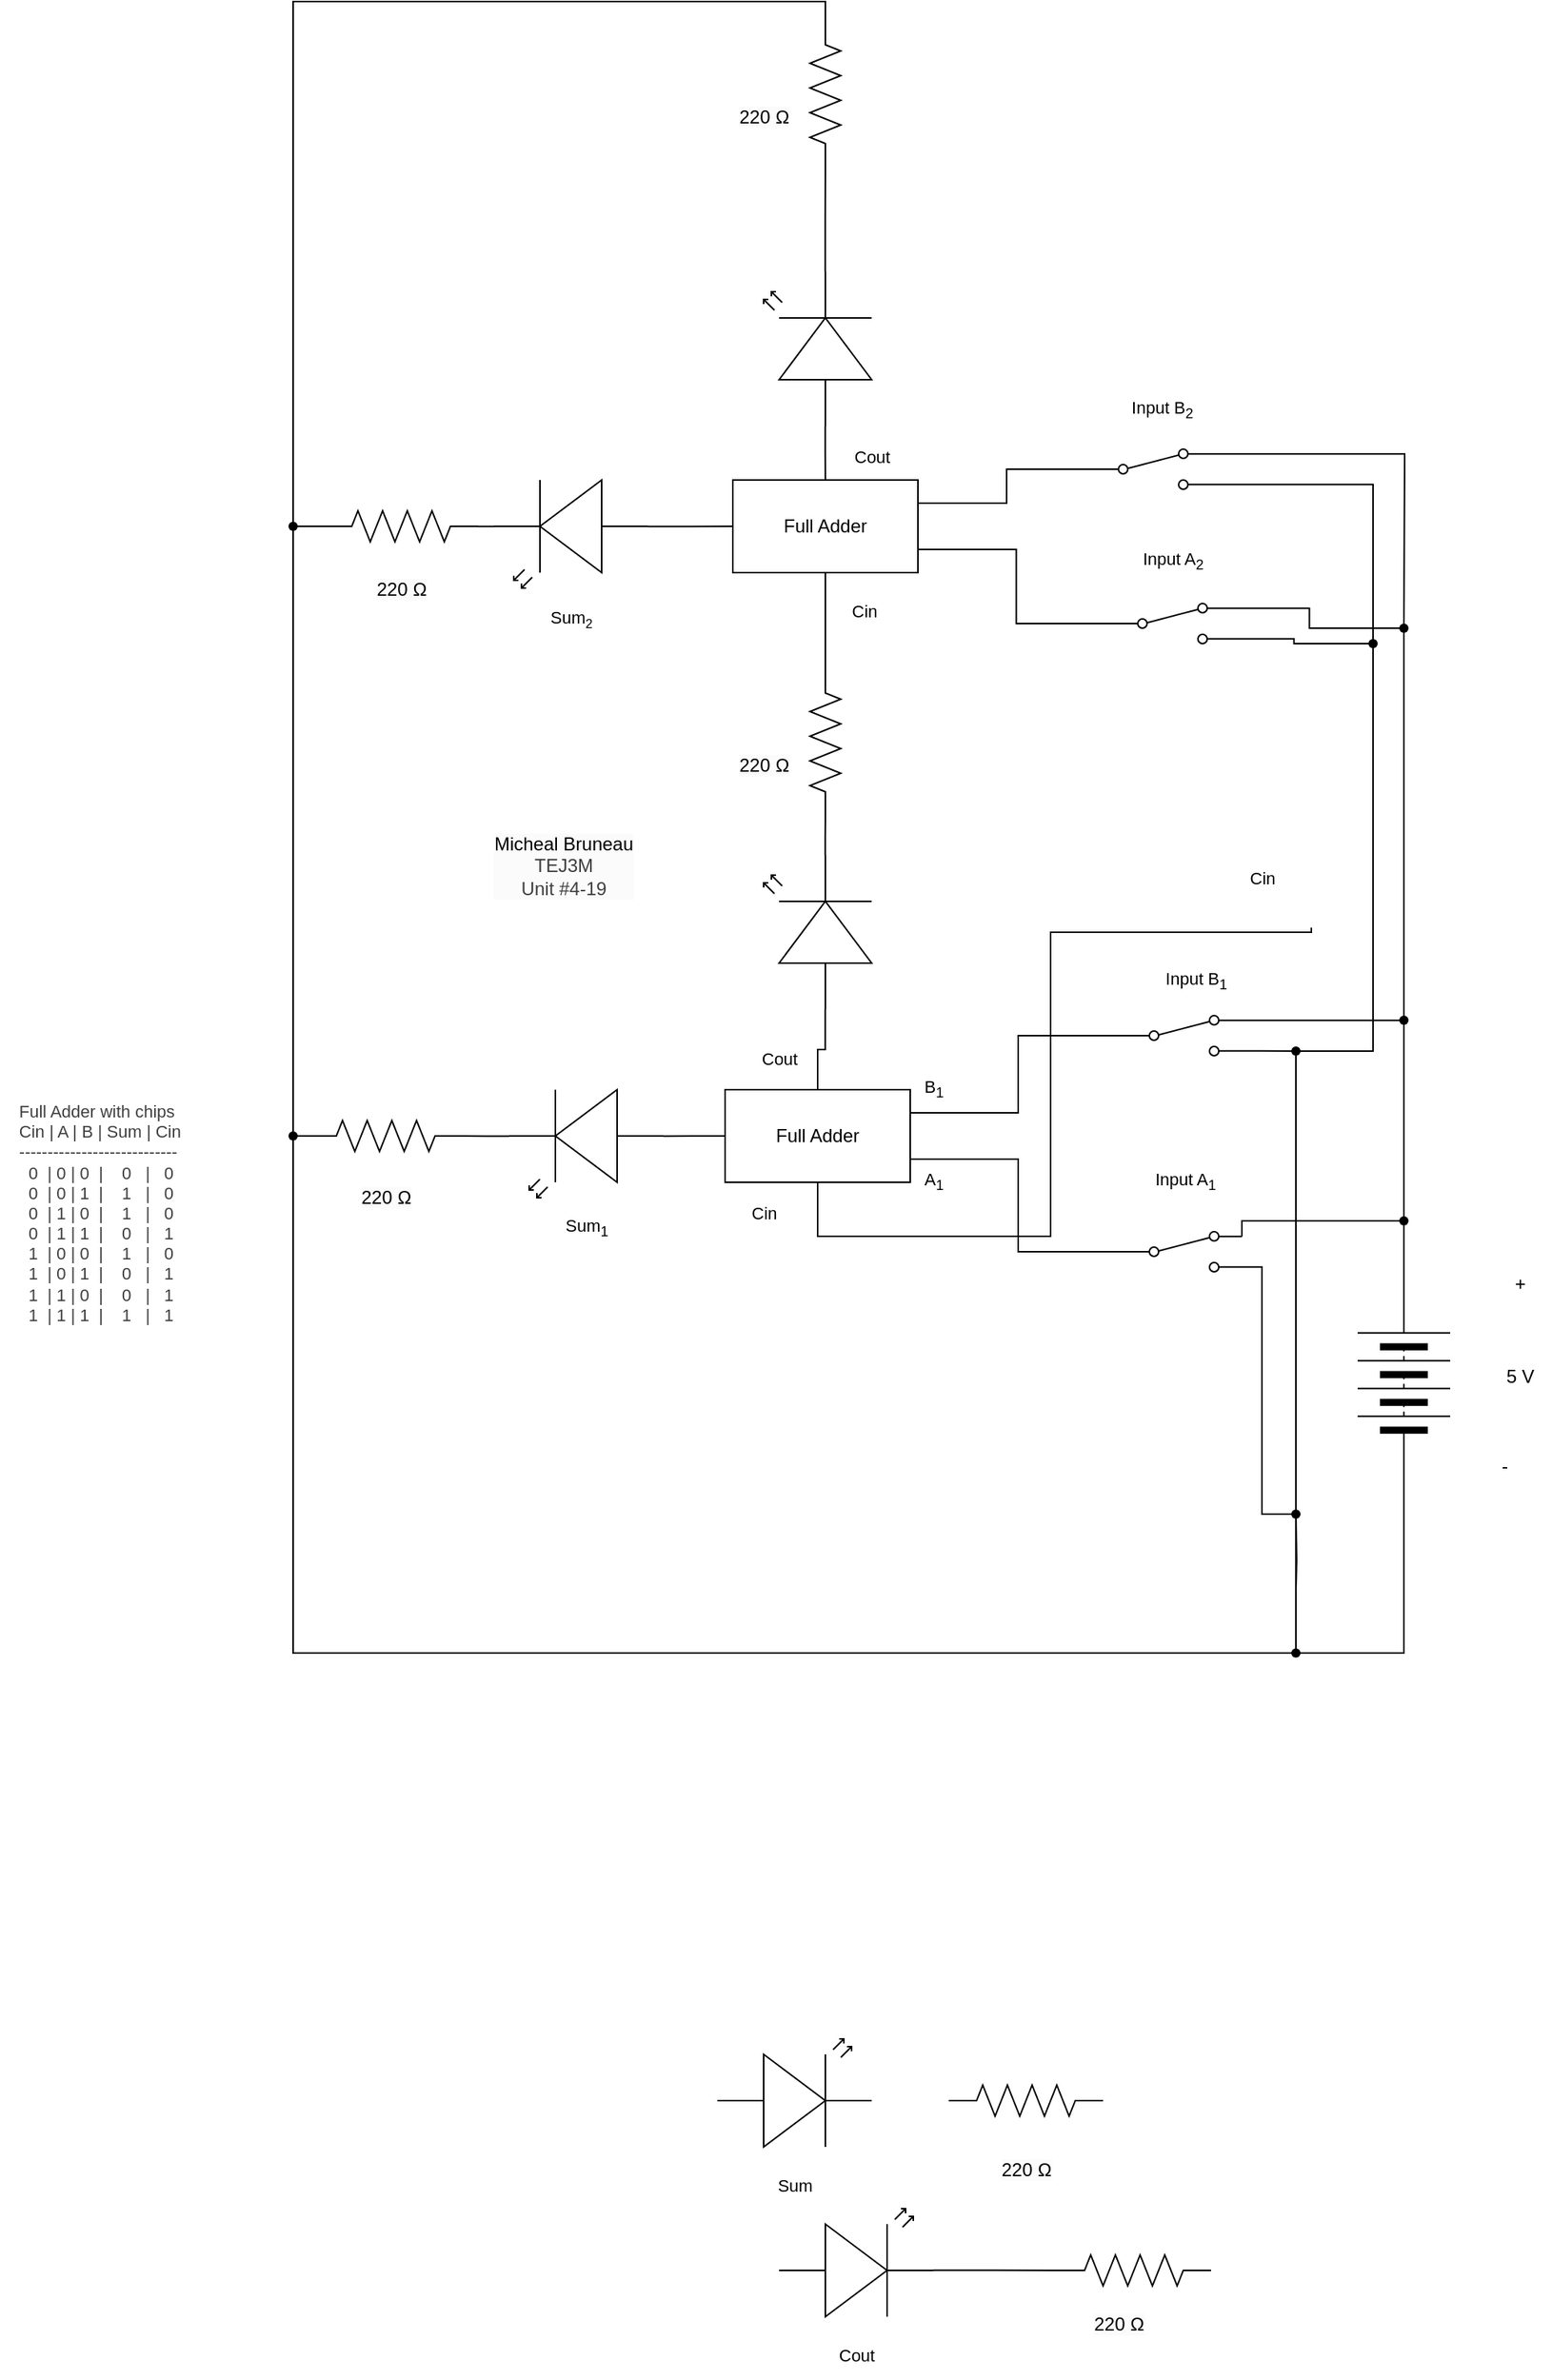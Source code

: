 <mxfile>
    <diagram id="C8gcmltnKamyk3edM6ce" name="Page-1">
        <mxGraphModel dx="1359" dy="1517" grid="1" gridSize="10" guides="1" tooltips="1" connect="1" arrows="1" fold="1" page="1" pageScale="1" pageWidth="827" pageHeight="1169" math="0" shadow="0">
            <root>
                <mxCell id="0"/>
                <mxCell id="1" parent="0"/>
                <mxCell id="12" value="&lt;span style=&quot;scrollbar-color: rgb(226, 226, 226) rgb(251, 251, 251); background-color: rgb(251, 251, 251); color: rgb(0, 0, 0);&quot;&gt;Micheal Bruneau&lt;/span&gt;&lt;div style=&quot;scrollbar-color: rgb(226, 226, 226) rgb(251, 251, 251); background-color: rgb(251, 251, 251); color: rgb(63, 63, 63);&quot;&gt;TEJ3M&lt;/div&gt;&lt;div style=&quot;scrollbar-color: rgb(226, 226, 226) rgb(251, 251, 251); background-color: rgb(251, 251, 251); color: rgb(63, 63, 63);&quot;&gt;Unit #4-19&lt;/div&gt;" style="text;html=1;align=center;verticalAlign=middle;resizable=0;points=[];autosize=1;strokeColor=none;fillColor=none;" parent="1" vertex="1">
                    <mxGeometry x="180" y="190" width="110" height="60" as="geometry"/>
                </mxCell>
                <mxCell id="13" value="&lt;div style=&quot;scrollbar-color: rgb(226, 226, 226) rgb(251, 251, 251); font-size: 11px; text-align: left; color: rgb(63, 63, 63);&quot;&gt;&lt;span style=&quot;background-color: rgb(255, 255, 255);&quot;&gt;Full Adder with chips&lt;/span&gt;&lt;/div&gt;&lt;div style=&quot;scrollbar-color: rgb(226, 226, 226) rgb(251, 251, 251); font-size: 11px; text-align: left; color: rgb(63, 63, 63);&quot;&gt;&lt;span style=&quot;color: light-dark(rgb(63, 63, 63), rgb(183, 183, 183));&quot;&gt;Cin | A | B | Sum | Cin&lt;/span&gt;&lt;/div&gt;&lt;div style=&quot;color: rgb(63, 63, 63); scrollbar-color: rgb(226, 226, 226) rgb(251, 251, 251); font-size: 11px; text-align: left;&quot;&gt;----------------------------&lt;/div&gt;&lt;div style=&quot;color: rgb(63, 63, 63); scrollbar-color: rgb(226, 226, 226) rgb(251, 251, 251); font-size: 11px; text-align: left;&quot;&gt;&amp;nbsp; 0&amp;nbsp; | 0 | 0&amp;nbsp; |&amp;nbsp; &amp;nbsp; 0&amp;nbsp; &amp;nbsp;|&amp;nbsp; &amp;nbsp;0&lt;/div&gt;&lt;div style=&quot;color: rgb(63, 63, 63); scrollbar-color: rgb(226, 226, 226) rgb(251, 251, 251); font-size: 11px; text-align: left;&quot;&gt;&amp;nbsp; 0&amp;nbsp; | 0 | 1&amp;nbsp; |&amp;nbsp; &amp;nbsp; 1&amp;nbsp; &amp;nbsp;|&amp;nbsp; &amp;nbsp;0&lt;/div&gt;&lt;div style=&quot;color: rgb(63, 63, 63); scrollbar-color: rgb(226, 226, 226) rgb(251, 251, 251); font-size: 11px; text-align: left;&quot;&gt;&amp;nbsp; 0&amp;nbsp; | 1 | 0&amp;nbsp; |&amp;nbsp; &amp;nbsp; 1&amp;nbsp; &amp;nbsp;|&amp;nbsp; &amp;nbsp;0&lt;/div&gt;&lt;div style=&quot;color: rgb(63, 63, 63); scrollbar-color: rgb(226, 226, 226) rgb(251, 251, 251); font-size: 11px; text-align: left;&quot;&gt;&amp;nbsp; 0&amp;nbsp; | 1 | 1&amp;nbsp; |&amp;nbsp; &amp;nbsp; 0&amp;nbsp; &amp;nbsp;|&amp;nbsp; &amp;nbsp;1&lt;/div&gt;&lt;div style=&quot;color: rgb(63, 63, 63); scrollbar-color: rgb(226, 226, 226) rgb(251, 251, 251); font-size: 11px; text-align: left;&quot;&gt;&amp;nbsp; 1&amp;nbsp; | 0 | 0&amp;nbsp; |&amp;nbsp; &amp;nbsp; 1&amp;nbsp; &amp;nbsp;|&amp;nbsp; &amp;nbsp;0&lt;/div&gt;&lt;div style=&quot;color: rgb(63, 63, 63); scrollbar-color: rgb(226, 226, 226) rgb(251, 251, 251); font-size: 11px; text-align: left;&quot;&gt;&amp;nbsp; 1&amp;nbsp; | 0 | 1&amp;nbsp; |&amp;nbsp; &amp;nbsp; 0&amp;nbsp; &amp;nbsp;|&amp;nbsp; &amp;nbsp;1&lt;/div&gt;&lt;div style=&quot;color: rgb(63, 63, 63); scrollbar-color: rgb(226, 226, 226) rgb(251, 251, 251); font-size: 11px; text-align: left;&quot;&gt;&amp;nbsp; 1&amp;nbsp; | 1 | 0&amp;nbsp; |&amp;nbsp; &amp;nbsp; 0&amp;nbsp; &amp;nbsp;|&amp;nbsp; &amp;nbsp;1&lt;/div&gt;&lt;div style=&quot;color: rgb(63, 63, 63); scrollbar-color: rgb(226, 226, 226) rgb(251, 251, 251); font-size: 11px; text-align: left;&quot;&gt;&amp;nbsp; 1&amp;nbsp; | 1 | 1&amp;nbsp; |&amp;nbsp; &amp;nbsp; 1&amp;nbsp; &amp;nbsp;|&amp;nbsp; &amp;nbsp;1&amp;nbsp;&amp;nbsp;&lt;/div&gt;" style="text;html=1;align=center;verticalAlign=middle;resizable=0;points=[];autosize=1;strokeColor=none;fillColor=none;" parent="1" vertex="1">
                    <mxGeometry x="-130" y="365" width="130" height="160" as="geometry"/>
                </mxCell>
                <mxCell id="14" style="edgeStyle=orthogonalEdgeStyle;html=1;exitX=1;exitY=0.5;exitDx=0;exitDy=0;endArrow=none;endFill=0;rounded=0;entryX=1;entryY=0.12;entryDx=0;entryDy=0;" parent="1" source="15" target="29" edge="1">
                    <mxGeometry relative="1" as="geometry">
                        <mxPoint x="780" y="325" as="targetPoint"/>
                        <Array as="points">
                            <mxPoint x="780" y="320"/>
                        </Array>
                    </mxGeometry>
                </mxCell>
                <mxCell id="15" value="" style="pointerEvents=1;verticalLabelPosition=bottom;shadow=0;dashed=0;align=center;html=1;verticalAlign=top;shape=mxgraph.electrical.miscellaneous.batteryStack;rotation=-90;" parent="1" vertex="1">
                    <mxGeometry x="730" y="525" width="100" height="60" as="geometry"/>
                </mxCell>
                <mxCell id="16" value="+" style="text;html=1;align=center;verticalAlign=middle;resizable=0;points=[];autosize=1;strokeColor=none;fillColor=none;" parent="1" vertex="1">
                    <mxGeometry x="840" y="476" width="30" height="30" as="geometry"/>
                </mxCell>
                <mxCell id="17" value="-" style="text;html=1;align=center;verticalAlign=middle;resizable=0;points=[];autosize=1;strokeColor=none;fillColor=none;" parent="1" vertex="1">
                    <mxGeometry x="830" y="594" width="30" height="30" as="geometry"/>
                </mxCell>
                <mxCell id="18" value="5 V" style="text;html=1;align=center;verticalAlign=middle;resizable=0;points=[];autosize=1;strokeColor=none;fillColor=none;" parent="1" vertex="1">
                    <mxGeometry x="835" y="536" width="40" height="30" as="geometry"/>
                </mxCell>
                <mxCell id="19" style="edgeStyle=orthogonalEdgeStyle;shape=connector;curved=0;rounded=0;html=1;exitDx=0;exitDy=0;exitPerimeter=0;strokeColor=default;align=center;verticalAlign=middle;fontFamily=Helvetica;fontSize=11;fontColor=default;labelBackgroundColor=default;endArrow=none;endFill=0;entryX=1;entryY=0.88;entryDx=0;entryDy=0;" parent="1" source="30" target="26" edge="1">
                    <mxGeometry relative="1" as="geometry">
                        <mxPoint x="690" y="490" as="targetPoint"/>
                        <Array as="points">
                            <mxPoint x="688" y="640"/>
                            <mxPoint x="688" y="480"/>
                        </Array>
                    </mxGeometry>
                </mxCell>
                <mxCell id="20" value="" style="shape=waypoint;sketch=0;fillStyle=solid;size=6;pointerEvents=1;points=[];fillColor=none;resizable=0;rotatable=0;perimeter=centerPerimeter;snapToPoint=1;fontFamily=Helvetica;fontSize=11;fontColor=default;labelBackgroundColor=default;" parent="1" vertex="1">
                    <mxGeometry x="770" y="440" width="20" height="20" as="geometry"/>
                </mxCell>
                <mxCell id="21" style="edgeStyle=orthogonalEdgeStyle;shape=connector;curved=0;rounded=0;html=1;exitX=1;exitY=0.5;exitDx=0;exitDy=0;entryX=1;entryY=0.12;entryDx=0;entryDy=0;strokeColor=default;align=center;verticalAlign=middle;fontFamily=Helvetica;fontSize=11;fontColor=default;labelBackgroundColor=default;endArrow=none;endFill=0;" parent="1" source="15" target="26" edge="1">
                    <mxGeometry relative="1" as="geometry">
                        <Array as="points">
                            <mxPoint x="780" y="450"/>
                            <mxPoint x="675" y="450"/>
                        </Array>
                        <mxPoint x="690" y="450" as="targetPoint"/>
                    </mxGeometry>
                </mxCell>
                <mxCell id="22" value="Input A&lt;sub&gt;1&lt;/sub&gt;" style="text;html=1;align=center;verticalAlign=middle;resizable=0;points=[];autosize=1;strokeColor=none;fillColor=none;fontFamily=Helvetica;fontSize=11;fontColor=default;labelBackgroundColor=default;" parent="1" vertex="1">
                    <mxGeometry x="607.5" y="410" width="60" height="30" as="geometry"/>
                </mxCell>
                <mxCell id="23" value="&lt;span style=&quot;color: rgb(0, 0, 0); font-size: 12px; background-color: rgb(251, 251, 251);&quot;&gt;220 Ω&lt;/span&gt;" style="text;html=1;align=center;verticalAlign=middle;resizable=0;points=[];autosize=1;strokeColor=none;fillColor=none;fontFamily=Helvetica;fontSize=11;fontColor=default;labelBackgroundColor=default;" parent="1" vertex="1">
                    <mxGeometry x="90" y="420" width="60" height="30" as="geometry"/>
                </mxCell>
                <mxCell id="24" value="Sum&lt;sub&gt;1&lt;/sub&gt;" style="text;html=1;align=center;verticalAlign=middle;resizable=0;points=[];autosize=1;strokeColor=none;fillColor=none;fontFamily=Helvetica;fontSize=11;fontColor=default;labelBackgroundColor=default;" parent="1" vertex="1">
                    <mxGeometry x="225" y="440" width="50" height="30" as="geometry"/>
                </mxCell>
                <mxCell id="150" style="edgeStyle=orthogonalEdgeStyle;html=1;exitX=0;exitY=0.5;exitDx=0;exitDy=0;entryX=1;entryY=0.75;entryDx=0;entryDy=0;rounded=0;endArrow=none;endFill=0;" parent="1" source="26" target="149" edge="1">
                    <mxGeometry relative="1" as="geometry"/>
                </mxCell>
                <mxCell id="26" value="" style="html=1;shape=mxgraph.electrical.electro-mechanical.twoWaySwitch;aspect=fixed;elSwitchState=2;" parent="1" vertex="1">
                    <mxGeometry x="600" y="457" width="75" height="26" as="geometry"/>
                </mxCell>
                <mxCell id="27" value="Input B&lt;sub&gt;1&lt;/sub&gt;" style="text;html=1;align=center;verticalAlign=middle;resizable=0;points=[];autosize=1;strokeColor=none;fillColor=none;fontFamily=Helvetica;fontSize=11;fontColor=default;labelBackgroundColor=default;" parent="1" vertex="1">
                    <mxGeometry x="615" y="280" width="60" height="30" as="geometry"/>
                </mxCell>
                <mxCell id="152" style="edgeStyle=orthogonalEdgeStyle;shape=connector;rounded=0;html=1;exitX=0;exitY=0.5;exitDx=0;exitDy=0;entryX=1;entryY=0.25;entryDx=0;entryDy=0;strokeColor=default;align=center;verticalAlign=middle;fontFamily=Helvetica;fontSize=11;fontColor=default;labelBackgroundColor=default;endArrow=none;endFill=0;" parent="1" source="29" target="149" edge="1">
                    <mxGeometry relative="1" as="geometry"/>
                </mxCell>
                <mxCell id="29" value="" style="html=1;shape=mxgraph.electrical.electro-mechanical.twoWaySwitch;aspect=fixed;elSwitchState=2;" parent="1" vertex="1">
                    <mxGeometry x="600" y="317" width="75" height="26" as="geometry"/>
                </mxCell>
                <mxCell id="30" value="" style="shape=waypoint;sketch=0;fillStyle=solid;size=6;pointerEvents=1;points=[];fillColor=none;resizable=0;rotatable=0;perimeter=centerPerimeter;snapToPoint=1;fontFamily=Helvetica;fontSize=11;fontColor=default;labelBackgroundColor=default;" parent="1" vertex="1">
                    <mxGeometry x="700" y="630" width="20" height="20" as="geometry"/>
                </mxCell>
                <mxCell id="33" value="" style="verticalLabelPosition=bottom;shadow=0;dashed=0;align=center;html=1;verticalAlign=top;shape=mxgraph.electrical.opto_electronics.led_2;pointerEvents=1;rotation=-180;" parent="1" vertex="1">
                    <mxGeometry x="200" y="365" width="100" height="70" as="geometry"/>
                </mxCell>
                <mxCell id="41" value="&lt;span style=&quot;color: rgb(0, 0, 0); font-size: 12px; background-color: rgb(251, 251, 251);&quot;&gt;220 Ω&lt;/span&gt;" style="text;html=1;align=center;verticalAlign=middle;resizable=0;points=[];autosize=1;strokeColor=none;fillColor=none;fontFamily=Helvetica;fontSize=11;fontColor=default;labelBackgroundColor=default;" parent="1" vertex="1">
                    <mxGeometry x="335" y="140" width="60" height="30" as="geometry"/>
                </mxCell>
                <mxCell id="42" value="Cout" style="text;html=1;align=center;verticalAlign=middle;resizable=0;points=[];autosize=1;strokeColor=none;fillColor=none;fontFamily=Helvetica;fontSize=11;fontColor=default;labelBackgroundColor=default;" parent="1" vertex="1">
                    <mxGeometry x="350" y="330" width="50" height="30" as="geometry"/>
                </mxCell>
                <mxCell id="167" style="edgeStyle=orthogonalEdgeStyle;shape=connector;rounded=0;html=1;exitX=0;exitY=0.5;exitDx=0;exitDy=0;exitPerimeter=0;entryX=0.5;entryY=1;entryDx=0;entryDy=0;strokeColor=default;align=center;verticalAlign=middle;fontFamily=Helvetica;fontSize=11;fontColor=default;labelBackgroundColor=default;endArrow=none;endFill=0;" parent="1" source="43" target="160" edge="1">
                    <mxGeometry relative="1" as="geometry"/>
                </mxCell>
                <mxCell id="43" value="" style="pointerEvents=1;verticalLabelPosition=bottom;shadow=0;dashed=0;align=center;html=1;verticalAlign=top;shape=mxgraph.electrical.resistors.resistor_2;rotation=90;" parent="1" vertex="1">
                    <mxGeometry x="355" y="130" width="100" height="20" as="geometry"/>
                </mxCell>
                <mxCell id="44" value="" style="verticalLabelPosition=bottom;shadow=0;dashed=0;align=center;html=1;verticalAlign=top;shape=mxgraph.electrical.opto_electronics.led_2;pointerEvents=1;rotation=-90;" parent="1" vertex="1">
                    <mxGeometry x="350" y="228" width="100" height="70" as="geometry"/>
                </mxCell>
                <mxCell id="49" style="edgeStyle=orthogonalEdgeStyle;shape=connector;rounded=0;html=1;exitDx=0;exitDy=0;entryX=0.386;entryY=0.152;entryDx=0;entryDy=0;entryPerimeter=0;strokeColor=default;align=center;verticalAlign=middle;fontFamily=Helvetica;fontSize=11;fontColor=default;labelBackgroundColor=default;endArrow=none;endFill=0;" parent="1" target="30" edge="1">
                    <mxGeometry relative="1" as="geometry">
                        <mxPoint x="710.0" y="690.0" as="sourcePoint"/>
                    </mxGeometry>
                </mxCell>
                <mxCell id="50" value="" style="edgeStyle=orthogonalEdgeStyle;shape=connector;rounded=0;html=1;exitDx=0;exitDy=0;entryDx=0;entryDy=0;entryPerimeter=0;strokeColor=default;align=center;verticalAlign=middle;fontFamily=Helvetica;fontSize=11;fontColor=default;labelBackgroundColor=default;endArrow=none;endFill=0;entryX=0.75;entryY=0.15;" parent="1" source="193" target="190" edge="1">
                    <mxGeometry relative="1" as="geometry">
                        <mxPoint x="675" y="355" as="sourcePoint"/>
                        <mxPoint x="710.0" y="690.0" as="targetPoint"/>
                    </mxGeometry>
                </mxCell>
                <mxCell id="163" style="edgeStyle=orthogonalEdgeStyle;shape=connector;rounded=0;html=1;entryX=0.5;entryY=1;entryDx=0;entryDy=0;strokeColor=default;align=center;verticalAlign=middle;fontFamily=Helvetica;fontSize=11;fontColor=default;labelBackgroundColor=default;endArrow=none;endFill=0;" parent="1" target="149" edge="1">
                    <mxGeometry relative="1" as="geometry">
                        <Array as="points">
                            <mxPoint x="551" y="263"/>
                            <mxPoint x="551" y="460"/>
                            <mxPoint x="400" y="460"/>
                        </Array>
                        <mxPoint x="720" y="260" as="sourcePoint"/>
                    </mxGeometry>
                </mxCell>
                <mxCell id="53" value="Cin" style="text;html=1;align=center;verticalAlign=middle;resizable=0;points=[];autosize=1;strokeColor=none;fillColor=none;fontFamily=Helvetica;fontSize=11;fontColor=default;labelBackgroundColor=default;" parent="1" vertex="1">
                    <mxGeometry x="667.5" y="213" width="40" height="30" as="geometry"/>
                </mxCell>
                <mxCell id="54" value="" style="shape=waypoint;sketch=0;fillStyle=solid;size=6;pointerEvents=1;points=[];fillColor=none;resizable=0;rotatable=0;perimeter=centerPerimeter;snapToPoint=1;fontFamily=Helvetica;fontSize=11;fontColor=default;labelBackgroundColor=default;" parent="1" vertex="1">
                    <mxGeometry x="770" y="310" width="20" height="20" as="geometry"/>
                </mxCell>
                <mxCell id="169" style="edgeStyle=orthogonalEdgeStyle;shape=connector;rounded=0;html=1;exitX=0;exitY=0.5;exitDx=0;exitDy=0;exitPerimeter=0;strokeColor=default;align=center;verticalAlign=middle;fontFamily=Helvetica;fontSize=11;fontColor=default;labelBackgroundColor=default;endArrow=none;endFill=0;entryX=0;entryY=0.5;entryDx=0;entryDy=0;" parent="1" source="139" target="15" edge="1">
                    <mxGeometry relative="1" as="geometry">
                        <mxPoint x="890.476" y="660" as="targetPoint"/>
                        <Array as="points">
                            <mxPoint x="60" y="395"/>
                            <mxPoint x="60" y="730"/>
                            <mxPoint x="780" y="730"/>
                        </Array>
                    </mxGeometry>
                </mxCell>
                <mxCell id="139" value="" style="pointerEvents=1;verticalLabelPosition=bottom;shadow=0;dashed=0;align=center;html=1;verticalAlign=top;shape=mxgraph.electrical.resistors.resistor_2;" parent="1" vertex="1">
                    <mxGeometry x="70" y="385" width="100" height="20" as="geometry"/>
                </mxCell>
                <mxCell id="140" value="&lt;span style=&quot;color: rgb(0, 0, 0); font-size: 12px; background-color: rgb(251, 251, 251);&quot;&gt;220 Ω&lt;/span&gt;" style="text;html=1;align=center;verticalAlign=middle;resizable=0;points=[];autosize=1;strokeColor=none;fillColor=none;fontFamily=Helvetica;fontSize=11;fontColor=default;labelBackgroundColor=default;" parent="1" vertex="1">
                    <mxGeometry x="505" y="1050" width="60" height="30" as="geometry"/>
                </mxCell>
                <mxCell id="141" value="Sum" style="text;html=1;align=center;verticalAlign=middle;resizable=0;points=[];autosize=1;strokeColor=none;fillColor=none;fontFamily=Helvetica;fontSize=11;fontColor=default;labelBackgroundColor=default;" parent="1" vertex="1">
                    <mxGeometry x="360" y="1060" width="50" height="30" as="geometry"/>
                </mxCell>
                <mxCell id="142" value="" style="verticalLabelPosition=bottom;shadow=0;dashed=0;align=center;html=1;verticalAlign=top;shape=mxgraph.electrical.opto_electronics.led_2;pointerEvents=1;" parent="1" vertex="1">
                    <mxGeometry x="335" y="980" width="100" height="70" as="geometry"/>
                </mxCell>
                <mxCell id="143" value="&lt;span style=&quot;color: rgb(0, 0, 0); font-size: 12px; background-color: rgb(251, 251, 251);&quot;&gt;220 Ω&lt;/span&gt;" style="text;html=1;align=center;verticalAlign=middle;resizable=0;points=[];autosize=1;strokeColor=none;fillColor=none;fontFamily=Helvetica;fontSize=11;fontColor=default;labelBackgroundColor=default;" parent="1" vertex="1">
                    <mxGeometry x="565" y="1150" width="60" height="30" as="geometry"/>
                </mxCell>
                <mxCell id="144" value="Cout" style="text;html=1;align=center;verticalAlign=middle;resizable=0;points=[];autosize=1;strokeColor=none;fillColor=none;fontFamily=Helvetica;fontSize=11;fontColor=default;labelBackgroundColor=default;" parent="1" vertex="1">
                    <mxGeometry x="400" y="1170" width="50" height="30" as="geometry"/>
                </mxCell>
                <mxCell id="145" value="" style="pointerEvents=1;verticalLabelPosition=bottom;shadow=0;dashed=0;align=center;html=1;verticalAlign=top;shape=mxgraph.electrical.resistors.resistor_2;" parent="1" vertex="1">
                    <mxGeometry x="555" y="1120" width="100" height="20" as="geometry"/>
                </mxCell>
                <mxCell id="146" value="" style="verticalLabelPosition=bottom;shadow=0;dashed=0;align=center;html=1;verticalAlign=top;shape=mxgraph.electrical.opto_electronics.led_2;pointerEvents=1;" parent="1" vertex="1">
                    <mxGeometry x="375" y="1090" width="100" height="70" as="geometry"/>
                </mxCell>
                <mxCell id="147" style="edgeStyle=orthogonalEdgeStyle;html=1;exitX=1;exitY=0.57;exitDx=0;exitDy=0;exitPerimeter=0;entryX=0;entryY=0.5;entryDx=0;entryDy=0;entryPerimeter=0;rounded=0;endArrow=none;endFill=0;" parent="1" source="146" target="145" edge="1">
                    <mxGeometry relative="1" as="geometry"/>
                </mxCell>
                <mxCell id="148" value="" style="pointerEvents=1;verticalLabelPosition=bottom;shadow=0;dashed=0;align=center;html=1;verticalAlign=top;shape=mxgraph.electrical.resistors.resistor_2;" parent="1" vertex="1">
                    <mxGeometry x="485" y="1010" width="100" height="20" as="geometry"/>
                </mxCell>
                <mxCell id="149" value="Full Adder" style="rounded=0;whiteSpace=wrap;html=1;" parent="1" vertex="1">
                    <mxGeometry x="340" y="365" width="120" height="60" as="geometry"/>
                </mxCell>
                <mxCell id="153" value="A&lt;sub&gt;1&lt;/sub&gt;" style="text;html=1;align=center;verticalAlign=middle;resizable=0;points=[];autosize=1;strokeColor=none;fillColor=none;fontFamily=Helvetica;fontSize=11;fontColor=default;labelBackgroundColor=default;" parent="1" vertex="1">
                    <mxGeometry x="455" y="410" width="40" height="30" as="geometry"/>
                </mxCell>
                <mxCell id="154" value="B&lt;sub&gt;1&lt;/sub&gt;" style="text;html=1;align=center;verticalAlign=middle;resizable=0;points=[];autosize=1;strokeColor=none;fillColor=none;fontFamily=Helvetica;fontSize=11;fontColor=default;labelBackgroundColor=default;" parent="1" vertex="1">
                    <mxGeometry x="455" y="350" width="40" height="30" as="geometry"/>
                </mxCell>
                <mxCell id="156" style="edgeStyle=orthogonalEdgeStyle;shape=connector;rounded=0;html=1;exitX=0;exitY=0.5;exitDx=0;exitDy=0;entryX=0;entryY=0.57;entryDx=0;entryDy=0;entryPerimeter=0;strokeColor=default;align=center;verticalAlign=middle;fontFamily=Helvetica;fontSize=11;fontColor=default;labelBackgroundColor=default;endArrow=none;endFill=0;" parent="1" source="149" target="33" edge="1">
                    <mxGeometry relative="1" as="geometry"/>
                </mxCell>
                <mxCell id="157" style="edgeStyle=orthogonalEdgeStyle;shape=connector;rounded=0;html=1;exitX=1;exitY=0.57;exitDx=0;exitDy=0;exitPerimeter=0;entryX=1;entryY=0.5;entryDx=0;entryDy=0;entryPerimeter=0;strokeColor=default;align=center;verticalAlign=middle;fontFamily=Helvetica;fontSize=11;fontColor=default;labelBackgroundColor=default;endArrow=none;endFill=0;" parent="1" source="33" target="139" edge="1">
                    <mxGeometry relative="1" as="geometry"/>
                </mxCell>
                <mxCell id="188" style="edgeStyle=orthogonalEdgeStyle;shape=connector;rounded=0;html=1;exitDx=0;exitDy=0;entryX=0;entryY=0.5;entryDx=0;entryDy=0;strokeColor=default;align=center;verticalAlign=middle;fontFamily=Helvetica;fontSize=11;fontColor=default;labelBackgroundColor=default;endArrow=none;endFill=0;" parent="1" source="190" target="15" edge="1">
                    <mxGeometry relative="1" as="geometry">
                        <Array as="points">
                            <mxPoint x="780" y="730"/>
                        </Array>
                    </mxGeometry>
                </mxCell>
                <mxCell id="160" value="Full Adder" style="rounded=0;whiteSpace=wrap;html=1;" parent="1" vertex="1">
                    <mxGeometry x="345" y="-30" width="120" height="60" as="geometry"/>
                </mxCell>
                <mxCell id="162" value="Cin" style="text;html=1;align=center;verticalAlign=middle;resizable=0;points=[];autosize=1;strokeColor=none;fillColor=none;fontFamily=Helvetica;fontSize=11;fontColor=default;labelBackgroundColor=default;" parent="1" vertex="1">
                    <mxGeometry x="410" y="40" width="40" height="30" as="geometry"/>
                </mxCell>
                <mxCell id="164" style="edgeStyle=orthogonalEdgeStyle;shape=connector;rounded=0;html=1;exitX=0.5;exitY=0;exitDx=0;exitDy=0;entryX=0;entryY=0.57;entryDx=0;entryDy=0;entryPerimeter=0;strokeColor=default;align=center;verticalAlign=middle;fontFamily=Helvetica;fontSize=11;fontColor=default;labelBackgroundColor=default;endArrow=none;endFill=0;" parent="1" source="149" target="44" edge="1">
                    <mxGeometry relative="1" as="geometry"/>
                </mxCell>
                <mxCell id="166" style="edgeStyle=orthogonalEdgeStyle;shape=connector;rounded=0;html=1;exitX=1;exitY=0.57;exitDx=0;exitDy=0;exitPerimeter=0;entryX=1;entryY=0.5;entryDx=0;entryDy=0;entryPerimeter=0;strokeColor=default;align=center;verticalAlign=middle;fontFamily=Helvetica;fontSize=11;fontColor=default;labelBackgroundColor=default;endArrow=none;endFill=0;" parent="1" source="44" target="43" edge="1">
                    <mxGeometry relative="1" as="geometry"/>
                </mxCell>
                <mxCell id="170" value="Cin" style="text;html=1;align=center;verticalAlign=middle;resizable=0;points=[];autosize=1;strokeColor=none;fillColor=none;fontFamily=Helvetica;fontSize=11;fontColor=default;labelBackgroundColor=default;" parent="1" vertex="1">
                    <mxGeometry x="345" y="430" width="40" height="30" as="geometry"/>
                </mxCell>
                <mxCell id="175" style="edgeStyle=orthogonalEdgeStyle;shape=connector;rounded=0;html=1;exitDx=0;exitDy=0;entryX=0.45;entryY=0.1;entryDx=0;entryDy=0;entryPerimeter=0;strokeColor=default;align=center;verticalAlign=middle;fontFamily=Helvetica;fontSize=11;fontColor=default;labelBackgroundColor=default;endArrow=none;endFill=0;" parent="1" source="183" target="54" edge="1">
                    <mxGeometry relative="1" as="geometry">
                        <mxPoint x="780" y="66" as="sourcePoint"/>
                        <mxPoint x="780" y="253" as="targetPoint"/>
                    </mxGeometry>
                </mxCell>
                <mxCell id="179" value="" style="edgeStyle=orthogonalEdgeStyle;shape=connector;rounded=0;html=1;exitX=1;exitY=0.12;exitDx=0;exitDy=0;entryDx=0;entryDy=0;entryPerimeter=0;strokeColor=default;align=center;verticalAlign=middle;fontFamily=Helvetica;fontSize=11;fontColor=default;labelBackgroundColor=default;endArrow=none;endFill=0;" parent="1" source="185" edge="1">
                    <mxGeometry relative="1" as="geometry">
                        <mxPoint x="690" y="-46.88" as="sourcePoint"/>
                        <mxPoint x="780" y="66" as="targetPoint"/>
                    </mxGeometry>
                </mxCell>
                <mxCell id="187" style="edgeStyle=orthogonalEdgeStyle;shape=connector;rounded=0;html=1;exitX=0;exitY=0.5;exitDx=0;exitDy=0;entryX=1;entryY=0.75;entryDx=0;entryDy=0;strokeColor=default;align=center;verticalAlign=middle;fontFamily=Helvetica;fontSize=11;fontColor=default;labelBackgroundColor=default;endArrow=none;endFill=0;" parent="1" source="181" target="160" edge="1">
                    <mxGeometry relative="1" as="geometry"/>
                </mxCell>
                <mxCell id="181" value="" style="html=1;shape=mxgraph.electrical.electro-mechanical.twoWaySwitch;aspect=fixed;elSwitchState=2;fontFamily=Helvetica;fontSize=11;fontColor=default;labelBackgroundColor=default;" parent="1" vertex="1">
                    <mxGeometry x="592.5" y="50" width="75" height="26" as="geometry"/>
                </mxCell>
                <mxCell id="183" value="" style="shape=waypoint;sketch=0;fillStyle=solid;size=6;pointerEvents=1;points=[];fillColor=none;resizable=0;rotatable=0;perimeter=centerPerimeter;snapToPoint=1;fontFamily=Helvetica;fontSize=11;fontColor=default;labelBackgroundColor=default;" parent="1" vertex="1">
                    <mxGeometry x="770" y="56" width="20" height="20" as="geometry"/>
                </mxCell>
                <mxCell id="184" style="edgeStyle=orthogonalEdgeStyle;shape=connector;rounded=0;html=1;exitX=1;exitY=0.12;exitDx=0;exitDy=0;entryX=0.15;entryY=0.45;entryDx=0;entryDy=0;entryPerimeter=0;strokeColor=default;align=center;verticalAlign=middle;fontFamily=Helvetica;fontSize=11;fontColor=default;labelBackgroundColor=default;endArrow=none;endFill=0;" parent="1" source="181" target="183" edge="1">
                    <mxGeometry relative="1" as="geometry"/>
                </mxCell>
                <mxCell id="186" style="edgeStyle=orthogonalEdgeStyle;shape=connector;rounded=0;html=1;exitX=0;exitY=0.5;exitDx=0;exitDy=0;entryX=1;entryY=0.25;entryDx=0;entryDy=0;strokeColor=default;align=center;verticalAlign=middle;fontFamily=Helvetica;fontSize=11;fontColor=default;labelBackgroundColor=default;endArrow=none;endFill=0;" parent="1" source="185" target="160" edge="1">
                    <mxGeometry relative="1" as="geometry"/>
                </mxCell>
                <mxCell id="185" value="" style="html=1;shape=mxgraph.electrical.electro-mechanical.twoWaySwitch;aspect=fixed;elSwitchState=2;fontFamily=Helvetica;fontSize=11;fontColor=default;labelBackgroundColor=default;" parent="1" vertex="1">
                    <mxGeometry x="580" y="-50" width="75" height="26" as="geometry"/>
                </mxCell>
                <mxCell id="189" value="" style="edgeStyle=orthogonalEdgeStyle;shape=connector;rounded=0;html=1;exitDx=0;exitDy=0;entryDx=0;entryDy=0;strokeColor=default;align=center;verticalAlign=middle;fontFamily=Helvetica;fontSize=11;fontColor=default;labelBackgroundColor=default;endArrow=none;endFill=0;" parent="1" source="205" target="190" edge="1">
                    <mxGeometry relative="1" as="geometry">
                        <mxPoint x="345" as="sourcePoint"/>
                        <mxPoint x="780" y="605" as="targetPoint"/>
                        <Array as="points">
                            <mxPoint x="60" y="730"/>
                        </Array>
                    </mxGeometry>
                </mxCell>
                <mxCell id="190" value="" style="shape=waypoint;sketch=0;fillStyle=solid;size=6;pointerEvents=1;points=[];fillColor=none;resizable=0;rotatable=0;perimeter=centerPerimeter;snapToPoint=1;fontFamily=Helvetica;fontSize=11;fontColor=default;labelBackgroundColor=default;" parent="1" vertex="1">
                    <mxGeometry x="700" y="720" width="20" height="20" as="geometry"/>
                </mxCell>
                <mxCell id="192" value="" style="edgeStyle=orthogonalEdgeStyle;shape=connector;rounded=0;html=1;exitX=1;exitY=0.88;exitDx=0;exitDy=0;entryDx=0;entryDy=0;entryPerimeter=0;strokeColor=default;align=center;verticalAlign=middle;fontFamily=Helvetica;fontSize=11;fontColor=default;labelBackgroundColor=default;endArrow=none;endFill=0;" parent="1" source="29" target="193" edge="1">
                    <mxGeometry relative="1" as="geometry">
                        <mxPoint x="675" y="340" as="sourcePoint"/>
                        <mxPoint x="710" y="730" as="targetPoint"/>
                    </mxGeometry>
                </mxCell>
                <mxCell id="193" value="" style="shape=waypoint;sketch=0;fillStyle=solid;size=6;pointerEvents=1;points=[];fillColor=none;resizable=0;rotatable=0;perimeter=centerPerimeter;snapToPoint=1;fontFamily=Helvetica;fontSize=11;fontColor=default;labelBackgroundColor=default;" parent="1" vertex="1">
                    <mxGeometry x="700" y="330" width="20" height="20" as="geometry"/>
                </mxCell>
                <mxCell id="198" style="edgeStyle=orthogonalEdgeStyle;shape=connector;rounded=0;html=1;exitDx=0;exitDy=0;entryX=0.75;entryY=0.2;entryDx=0;entryDy=0;entryPerimeter=0;strokeColor=default;align=center;verticalAlign=middle;fontFamily=Helvetica;fontSize=11;fontColor=default;labelBackgroundColor=default;endArrow=none;endFill=0;" parent="1" source="200" target="193" edge="1">
                    <mxGeometry relative="1" as="geometry">
                        <Array as="points">
                            <mxPoint x="760" y="340"/>
                        </Array>
                        <mxPoint x="730" y="290" as="targetPoint"/>
                    </mxGeometry>
                </mxCell>
                <mxCell id="199" value="" style="edgeStyle=orthogonalEdgeStyle;shape=connector;rounded=0;html=1;exitX=1;exitY=0.88;exitDx=0;exitDy=0;entryDx=0;entryDy=0;entryPerimeter=0;strokeColor=default;align=center;verticalAlign=middle;fontFamily=Helvetica;fontSize=11;fontColor=default;labelBackgroundColor=default;endArrow=none;endFill=0;" parent="1" source="181" target="200" edge="1">
                    <mxGeometry relative="1" as="geometry">
                        <mxPoint x="668" y="73" as="sourcePoint"/>
                        <mxPoint x="730" y="290" as="targetPoint"/>
                        <Array as="points"/>
                    </mxGeometry>
                </mxCell>
                <mxCell id="200" value="" style="shape=waypoint;sketch=0;fillStyle=solid;size=6;pointerEvents=1;points=[];fillColor=none;resizable=0;rotatable=0;perimeter=centerPerimeter;snapToPoint=1;fontFamily=Helvetica;fontSize=11;fontColor=default;labelBackgroundColor=default;" parent="1" vertex="1">
                    <mxGeometry x="750" y="66" width="20" height="20" as="geometry"/>
                </mxCell>
                <mxCell id="201" style="edgeStyle=orthogonalEdgeStyle;shape=connector;rounded=0;html=1;exitX=1;exitY=0.88;exitDx=0;exitDy=0;entryX=0.7;entryY=0.35;entryDx=0;entryDy=0;entryPerimeter=0;strokeColor=default;align=center;verticalAlign=middle;fontFamily=Helvetica;fontSize=11;fontColor=default;labelBackgroundColor=default;endArrow=none;endFill=0;" parent="1" source="185" target="200" edge="1">
                    <mxGeometry relative="1" as="geometry"/>
                </mxCell>
                <mxCell id="202" value="Input A&lt;sub&gt;2&lt;/sub&gt;" style="text;html=1;align=center;verticalAlign=middle;resizable=0;points=[];autosize=1;strokeColor=none;fillColor=none;fontFamily=Helvetica;fontSize=11;fontColor=default;labelBackgroundColor=default;" parent="1" vertex="1">
                    <mxGeometry x="600" y="8" width="60" height="30" as="geometry"/>
                </mxCell>
                <mxCell id="203" value="Input B&lt;sub&gt;2&lt;/sub&gt;" style="text;html=1;align=center;verticalAlign=middle;resizable=0;points=[];autosize=1;strokeColor=none;fillColor=none;fontFamily=Helvetica;fontSize=11;fontColor=default;labelBackgroundColor=default;" parent="1" vertex="1">
                    <mxGeometry x="592.5" y="-90" width="60" height="30" as="geometry"/>
                </mxCell>
                <mxCell id="205" value="" style="shape=waypoint;sketch=0;fillStyle=solid;size=6;pointerEvents=1;points=[];fillColor=none;resizable=0;rotatable=0;perimeter=centerPerimeter;snapToPoint=1;fontFamily=Helvetica;fontSize=11;fontColor=default;labelBackgroundColor=default;" parent="1" vertex="1">
                    <mxGeometry x="50" y="385" width="20" height="20" as="geometry"/>
                </mxCell>
                <mxCell id="208" value="&lt;span style=&quot;color: rgb(0, 0, 0); font-size: 12px; background-color: rgb(251, 251, 251);&quot;&gt;220 Ω&lt;/span&gt;" style="text;html=1;align=center;verticalAlign=middle;resizable=0;points=[];autosize=1;strokeColor=none;fillColor=none;fontFamily=Helvetica;fontSize=11;fontColor=default;labelBackgroundColor=default;" parent="1" vertex="1">
                    <mxGeometry x="100" y="26" width="60" height="30" as="geometry"/>
                </mxCell>
                <mxCell id="209" value="Sum&lt;font size=&quot;1&quot;&gt;&lt;sub&gt;2&lt;/sub&gt;&lt;/font&gt;" style="text;html=1;align=center;verticalAlign=middle;resizable=0;points=[];autosize=1;strokeColor=none;fillColor=none;fontFamily=Helvetica;fontSize=11;fontColor=default;labelBackgroundColor=default;" parent="1" vertex="1">
                    <mxGeometry x="215" y="45" width="50" height="30" as="geometry"/>
                </mxCell>
                <mxCell id="213" style="edgeStyle=orthogonalEdgeStyle;shape=connector;rounded=0;html=1;exitX=0;exitY=0.57;exitDx=0;exitDy=0;exitPerimeter=0;entryX=0;entryY=0.5;entryDx=0;entryDy=0;strokeColor=default;align=center;verticalAlign=middle;fontFamily=Helvetica;fontSize=11;fontColor=default;labelBackgroundColor=default;endArrow=none;endFill=0;" parent="1" source="210" target="160" edge="1">
                    <mxGeometry relative="1" as="geometry"/>
                </mxCell>
                <mxCell id="210" value="" style="verticalLabelPosition=bottom;shadow=0;dashed=0;align=center;html=1;verticalAlign=top;shape=mxgraph.electrical.opto_electronics.led_2;pointerEvents=1;rotation=-180;" parent="1" vertex="1">
                    <mxGeometry x="190" y="-30" width="100" height="70" as="geometry"/>
                </mxCell>
                <mxCell id="211" value="" style="pointerEvents=1;verticalLabelPosition=bottom;shadow=0;dashed=0;align=center;html=1;verticalAlign=top;shape=mxgraph.electrical.resistors.resistor_2;" parent="1" vertex="1">
                    <mxGeometry x="80" y="-10" width="100" height="20" as="geometry"/>
                </mxCell>
                <mxCell id="212" style="edgeStyle=orthogonalEdgeStyle;shape=connector;rounded=0;html=1;exitX=1;exitY=0.57;exitDx=0;exitDy=0;exitPerimeter=0;entryX=1;entryY=0.5;entryDx=0;entryDy=0;entryPerimeter=0;strokeColor=default;align=center;verticalAlign=middle;fontFamily=Helvetica;fontSize=11;fontColor=default;labelBackgroundColor=default;endArrow=none;endFill=0;" parent="1" source="210" target="211" edge="1">
                    <mxGeometry relative="1" as="geometry"/>
                </mxCell>
                <mxCell id="214" style="edgeStyle=orthogonalEdgeStyle;shape=connector;rounded=0;html=1;exitX=0;exitY=0.5;exitDx=0;exitDy=0;exitPerimeter=0;entryX=0.5;entryY=0.25;entryDx=0;entryDy=0;entryPerimeter=0;strokeColor=default;align=center;verticalAlign=middle;fontFamily=Helvetica;fontSize=11;fontColor=default;labelBackgroundColor=default;endArrow=none;endFill=0;" parent="1" source="211" target="205" edge="1">
                    <mxGeometry relative="1" as="geometry"/>
                </mxCell>
                <mxCell id="215" value="Cout" style="text;html=1;align=center;verticalAlign=middle;resizable=0;points=[];autosize=1;strokeColor=none;fillColor=none;fontFamily=Helvetica;fontSize=11;fontColor=default;labelBackgroundColor=default;" parent="1" vertex="1">
                    <mxGeometry x="410" y="-60" width="50" height="30" as="geometry"/>
                </mxCell>
                <mxCell id="217" style="edgeStyle=orthogonalEdgeStyle;shape=connector;rounded=0;html=1;exitX=0;exitY=0.57;exitDx=0;exitDy=0;exitPerimeter=0;entryX=0.5;entryY=0;entryDx=0;entryDy=0;strokeColor=default;align=center;verticalAlign=middle;fontFamily=Helvetica;fontSize=11;fontColor=default;labelBackgroundColor=default;endArrow=none;endFill=0;" parent="1" source="216" target="160" edge="1">
                    <mxGeometry relative="1" as="geometry"/>
                </mxCell>
                <mxCell id="216" value="" style="verticalLabelPosition=bottom;shadow=0;dashed=0;align=center;html=1;verticalAlign=top;shape=mxgraph.electrical.opto_electronics.led_2;pointerEvents=1;fontFamily=Helvetica;fontSize=11;fontColor=default;labelBackgroundColor=default;rotation=-90;" parent="1" vertex="1">
                    <mxGeometry x="350" y="-150" width="100" height="70" as="geometry"/>
                </mxCell>
                <mxCell id="219" value="&lt;span style=&quot;color: rgb(0, 0, 0); font-size: 12px; background-color: rgb(251, 251, 251);&quot;&gt;220 Ω&lt;/span&gt;" style="text;html=1;align=center;verticalAlign=middle;resizable=0;points=[];autosize=1;strokeColor=none;fillColor=none;fontFamily=Helvetica;fontSize=11;fontColor=default;labelBackgroundColor=default;" parent="1" vertex="1">
                    <mxGeometry x="335" y="-280" width="60" height="30" as="geometry"/>
                </mxCell>
                <mxCell id="222" style="edgeStyle=orthogonalEdgeStyle;shape=connector;rounded=0;html=1;exitX=0;exitY=0.5;exitDx=0;exitDy=0;exitPerimeter=0;strokeColor=default;align=center;verticalAlign=middle;fontFamily=Helvetica;fontSize=11;fontColor=default;labelBackgroundColor=default;endArrow=none;endFill=0;entryX=0.2;entryY=0.05;entryDx=0;entryDy=0;entryPerimeter=0;" parent="1" source="220" target="223" edge="1">
                    <mxGeometry relative="1" as="geometry">
                        <mxPoint x="60" y="-50" as="targetPoint"/>
                    </mxGeometry>
                </mxCell>
                <mxCell id="220" value="" style="pointerEvents=1;verticalLabelPosition=bottom;shadow=0;dashed=0;align=center;html=1;verticalAlign=top;shape=mxgraph.electrical.resistors.resistor_2;rotation=90;" parent="1" vertex="1">
                    <mxGeometry x="355" y="-290" width="100" height="20" as="geometry"/>
                </mxCell>
                <mxCell id="221" style="edgeStyle=orthogonalEdgeStyle;shape=connector;rounded=0;html=1;exitX=1;exitY=0.57;exitDx=0;exitDy=0;exitPerimeter=0;entryX=1;entryY=0.5;entryDx=0;entryDy=0;entryPerimeter=0;strokeColor=default;align=center;verticalAlign=middle;fontFamily=Helvetica;fontSize=11;fontColor=default;labelBackgroundColor=default;endArrow=none;endFill=0;" parent="1" source="216" target="220" edge="1">
                    <mxGeometry relative="1" as="geometry"/>
                </mxCell>
                <mxCell id="223" value="" style="shape=waypoint;sketch=0;fillStyle=solid;size=6;pointerEvents=1;points=[];fillColor=none;resizable=0;rotatable=0;perimeter=centerPerimeter;snapToPoint=1;fontFamily=Helvetica;fontSize=11;fontColor=default;labelBackgroundColor=default;" parent="1" vertex="1">
                    <mxGeometry x="50" y="-10" width="20" height="20" as="geometry"/>
                </mxCell>
            </root>
        </mxGraphModel>
    </diagram>
</mxfile>